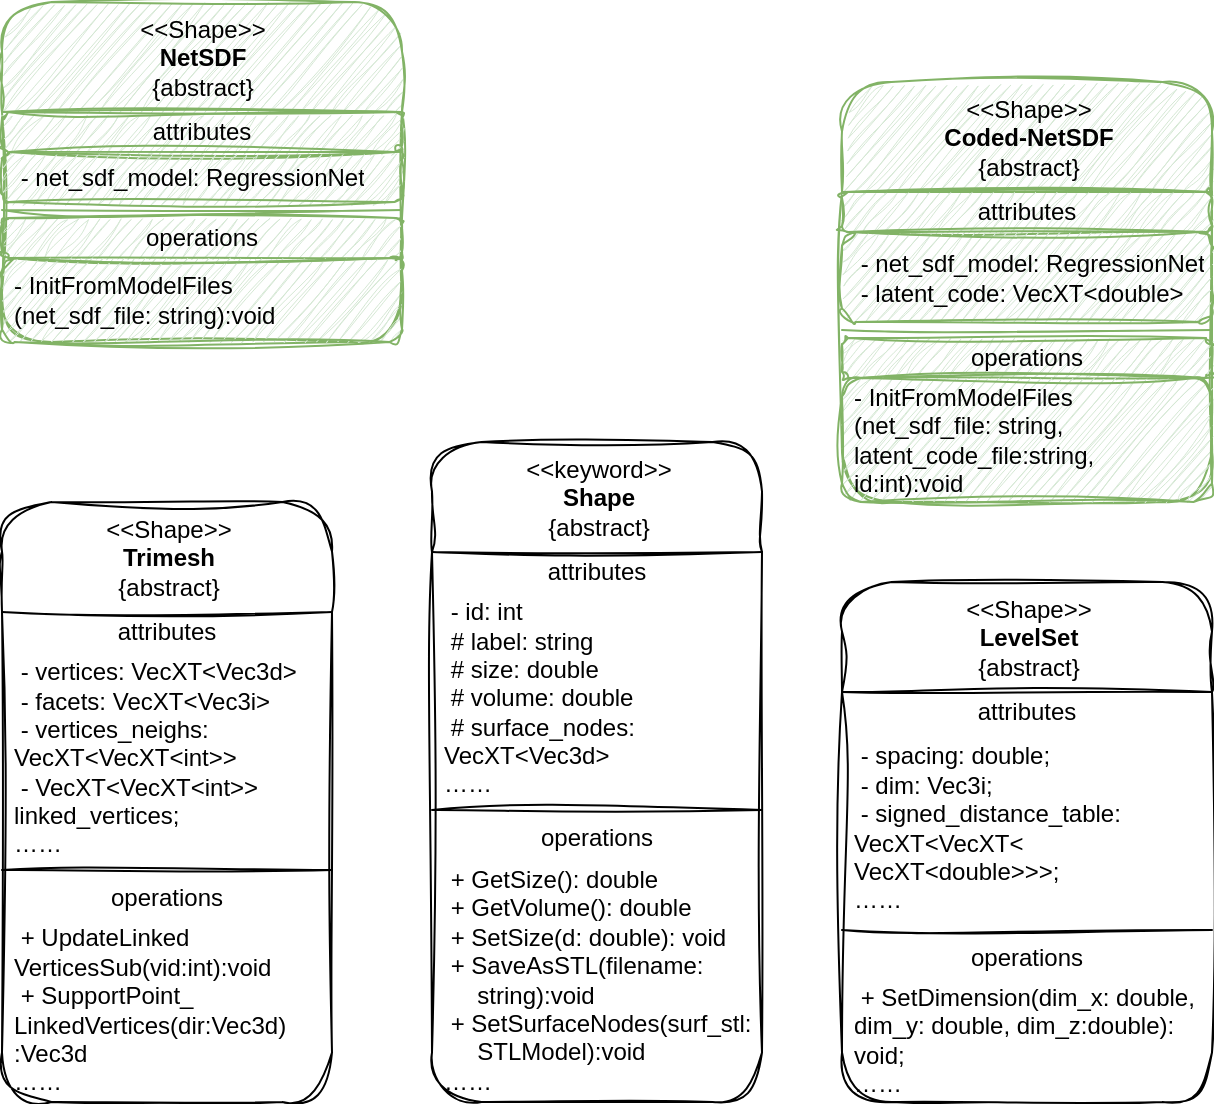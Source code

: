 <mxfile>
    <diagram id="MhPVP1q_R47ChzxiW-hq" name="Page-1">
        <mxGraphModel dx="992" dy="598" grid="1" gridSize="10" guides="1" tooltips="1" connect="1" arrows="1" fold="1" page="1" pageScale="1" pageWidth="850" pageHeight="1100" math="0" shadow="0">
            <root>
                <mxCell id="0"/>
                <mxCell id="1" parent="0"/>
                <mxCell id="8" value="&amp;lt;&amp;lt;keyword&amp;gt;&amp;gt;&lt;br&gt;&lt;span style=&quot;font-weight: 700;&quot;&gt;Shape&lt;/span&gt;&lt;br&gt;{abstract}" style="swimlane;fontStyle=0;align=center;verticalAlign=top;childLayout=stackLayout;horizontal=1;startSize=55;horizontalStack=0;resizeParent=1;resizeParentMax=0;resizeLast=0;collapsible=0;marginBottom=0;html=1;rounded=1;sketch=1;curveFitting=1;jiggle=2;" parent="1" vertex="1">
                    <mxGeometry x="315" y="420" width="165" height="330" as="geometry"/>
                </mxCell>
                <mxCell id="9" value="attributes" style="text;html=1;strokeColor=none;fillColor=none;align=center;verticalAlign=middle;spacingLeft=4;spacingRight=4;overflow=hidden;rotatable=0;points=[[0,0.5],[1,0.5]];portConstraint=eastwest;rounded=1;sketch=1;curveFitting=1;jiggle=2;" parent="8" vertex="1">
                    <mxGeometry y="55" width="165" height="20" as="geometry"/>
                </mxCell>
                <mxCell id="10" value="&amp;nbsp;- id: int&lt;br style=&quot;border-color: var(--border-color); padding: 0px; margin: 0px;&quot;&gt;&amp;nbsp;# label: string&lt;br style=&quot;border-color: var(--border-color); padding: 0px; margin: 0px;&quot;&gt;&amp;nbsp;# size:&amp;nbsp;double&lt;br style=&quot;border-color: var(--border-color); padding: 0px; margin: 0px;&quot;&gt;&amp;nbsp;# volume: double&lt;br style=&quot;border-color: var(--border-color); padding: 0px; margin: 0px;&quot;&gt;&amp;nbsp;# surface_nodes:&lt;br style=&quot;border-color: var(--border-color); padding: 0px; margin: 0px;&quot;&gt;VecXT&amp;lt;Vec3d&amp;gt;&lt;br style=&quot;border-color: var(--border-color); padding: 0px; margin: 0px;&quot;&gt;……" style="text;html=1;strokeColor=none;fillColor=none;align=left;verticalAlign=middle;spacingLeft=4;spacingRight=4;overflow=hidden;rotatable=0;points=[[0,0.5],[1,0.5]];portConstraint=eastwest;rounded=1;sketch=1;curveFitting=1;jiggle=2;" parent="8" vertex="1">
                    <mxGeometry y="75" width="165" height="105" as="geometry"/>
                </mxCell>
                <mxCell id="13" value="" style="line;strokeWidth=1;fillColor=none;align=left;verticalAlign=middle;spacingTop=-1;spacingLeft=3;spacingRight=3;rotatable=0;labelPosition=right;points=[];portConstraint=eastwest;rounded=1;sketch=1;curveFitting=1;jiggle=2;" parent="8" vertex="1">
                    <mxGeometry y="180" width="165" height="8" as="geometry"/>
                </mxCell>
                <mxCell id="14" value="operations" style="text;html=1;strokeColor=none;fillColor=none;align=center;verticalAlign=middle;spacingLeft=4;spacingRight=4;overflow=hidden;rotatable=0;points=[[0,0.5],[1,0.5]];portConstraint=eastwest;rounded=1;sketch=1;curveFitting=1;jiggle=2;" parent="8" vertex="1">
                    <mxGeometry y="188" width="165" height="20" as="geometry"/>
                </mxCell>
                <mxCell id="15" value="&amp;nbsp;+ GetSize(): double&lt;br style=&quot;border-color: var(--border-color); padding: 0px; margin: 0px;&quot;&gt;&amp;nbsp;+ GetVolume(): double&lt;br style=&quot;border-color: var(--border-color); padding: 0px; margin: 0px;&quot;&gt;&amp;nbsp;+ SetSize(d: double): void&lt;br style=&quot;border-color: var(--border-color); padding: 0px; margin: 0px;&quot;&gt;&amp;nbsp;+ SaveAsSTL(filename:&lt;br style=&quot;border-color: var(--border-color); padding: 0px; margin: 0px;&quot;&gt;&amp;nbsp; &amp;nbsp; &amp;nbsp;string):void&lt;br style=&quot;border-color: var(--border-color); padding: 0px; margin: 0px;&quot;&gt;&amp;nbsp;+ SetSurfaceNodes(surf_stl:&lt;br style=&quot;border-color: var(--border-color); padding: 0px; margin: 0px;&quot;&gt;&amp;nbsp; &amp;nbsp; &amp;nbsp;STLModel):void&lt;br style=&quot;border-color: var(--border-color); padding: 0px; margin: 0px;&quot;&gt;……" style="text;html=1;strokeColor=none;fillColor=none;align=left;verticalAlign=middle;spacingLeft=4;spacingRight=4;overflow=hidden;rotatable=0;points=[[0,0.5],[1,0.5]];portConstraint=eastwest;rounded=1;sketch=1;curveFitting=1;jiggle=2;" parent="8" vertex="1">
                    <mxGeometry y="208" width="165" height="122" as="geometry"/>
                </mxCell>
                <mxCell id="49" value="&amp;lt;&amp;lt;Shape&amp;gt;&amp;gt;&lt;br&gt;&lt;b&gt;Trimesh&lt;/b&gt;&lt;br&gt;{abstract}" style="swimlane;fontStyle=0;align=center;verticalAlign=top;childLayout=stackLayout;horizontal=1;startSize=55;horizontalStack=0;resizeParent=1;resizeParentMax=0;resizeLast=0;collapsible=0;marginBottom=0;html=1;rounded=1;sketch=1;curveFitting=1;jiggle=2;" parent="1" vertex="1">
                    <mxGeometry x="100" y="450" width="165" height="300" as="geometry"/>
                </mxCell>
                <mxCell id="50" value="attributes" style="text;html=1;strokeColor=none;fillColor=none;align=center;verticalAlign=middle;spacingLeft=4;spacingRight=4;overflow=hidden;rotatable=0;points=[[0,0.5],[1,0.5]];portConstraint=eastwest;rounded=1;sketch=1;curveFitting=1;jiggle=2;" parent="49" vertex="1">
                    <mxGeometry y="55" width="165" height="20" as="geometry"/>
                </mxCell>
                <mxCell id="51" value="&amp;nbsp;- vertices: VecXT&amp;lt;Vec3d&amp;gt;&lt;br style=&quot;border-color: var(--border-color); padding: 0px; margin: 0px;&quot;&gt;&amp;nbsp;- facets: VecXT&amp;lt;Vec3i&amp;gt;&lt;br style=&quot;border-color: var(--border-color); padding: 0px; margin: 0px;&quot;&gt;&amp;nbsp;- vertices_neighs:&lt;br style=&quot;border-color: var(--border-color); padding: 0px; margin: 0px;&quot;&gt;VecXT&amp;lt;VecXT&amp;lt;int&amp;gt;&amp;gt;&lt;br style=&quot;border-color: var(--border-color); padding: 0px; margin: 0px;&quot;&gt;&amp;nbsp;- VecXT&amp;lt;VecXT&amp;lt;int&amp;gt;&amp;gt;&lt;br style=&quot;border-color: var(--border-color); padding: 0px; margin: 0px;&quot;&gt;linked_vertices;&lt;br style=&quot;border-color: var(--border-color); padding: 0px; margin: 0px;&quot;&gt;……" style="text;html=1;strokeColor=none;fillColor=none;align=left;verticalAlign=middle;spacingLeft=4;spacingRight=4;overflow=hidden;rotatable=0;points=[[0,0.5],[1,0.5]];portConstraint=eastwest;rounded=1;sketch=1;curveFitting=1;jiggle=2;" parent="49" vertex="1">
                    <mxGeometry y="75" width="165" height="105" as="geometry"/>
                </mxCell>
                <mxCell id="52" value="" style="line;strokeWidth=1;fillColor=none;align=left;verticalAlign=middle;spacingTop=-1;spacingLeft=3;spacingRight=3;rotatable=0;labelPosition=right;points=[];portConstraint=eastwest;rounded=1;sketch=1;curveFitting=1;jiggle=2;" parent="49" vertex="1">
                    <mxGeometry y="180" width="165" height="8" as="geometry"/>
                </mxCell>
                <mxCell id="53" value="operations" style="text;html=1;strokeColor=none;fillColor=none;align=center;verticalAlign=middle;spacingLeft=4;spacingRight=4;overflow=hidden;rotatable=0;points=[[0,0.5],[1,0.5]];portConstraint=eastwest;rounded=1;sketch=1;curveFitting=1;jiggle=2;" parent="49" vertex="1">
                    <mxGeometry y="188" width="165" height="20" as="geometry"/>
                </mxCell>
                <mxCell id="54" value="&amp;nbsp;+ UpdateLinked&lt;br style=&quot;border-color: var(--border-color); padding: 0px; margin: 0px;&quot;&gt;VerticesSub(vid:int):void&lt;br style=&quot;border-color: var(--border-color); padding: 0px; margin: 0px;&quot;&gt;&amp;nbsp;+ SupportPoint_&lt;br style=&quot;border-color: var(--border-color); padding: 0px; margin: 0px;&quot;&gt;LinkedVertices(dir:Vec3d)&lt;br style=&quot;border-color: var(--border-color); padding: 0px; margin: 0px;&quot;&gt;:Vec3d&lt;br style=&quot;border-color: var(--border-color); padding: 0px; margin: 0px;&quot;&gt;……" style="text;html=1;strokeColor=none;fillColor=none;align=left;verticalAlign=middle;spacingLeft=4;spacingRight=4;overflow=hidden;rotatable=0;points=[[0,0.5],[1,0.5]];portConstraint=eastwest;rounded=1;sketch=1;curveFitting=1;jiggle=2;" parent="49" vertex="1">
                    <mxGeometry y="208" width="165" height="92" as="geometry"/>
                </mxCell>
                <mxCell id="55" value="&amp;lt;&amp;lt;Shape&amp;gt;&amp;gt;&lt;br&gt;&lt;span style=&quot;font-weight: 700;&quot;&gt;LevelSet&lt;/span&gt;&lt;br&gt;{abstract}" style="swimlane;fontStyle=0;align=center;verticalAlign=top;childLayout=stackLayout;horizontal=1;startSize=55;horizontalStack=0;resizeParent=1;resizeParentMax=0;resizeLast=0;collapsible=0;marginBottom=0;html=1;rounded=1;sketch=1;curveFitting=1;jiggle=2;" parent="1" vertex="1">
                    <mxGeometry x="520" y="490" width="185" height="260" as="geometry"/>
                </mxCell>
                <mxCell id="56" value="attributes" style="text;html=1;strokeColor=none;fillColor=none;align=center;verticalAlign=middle;spacingLeft=4;spacingRight=4;overflow=hidden;rotatable=0;points=[[0,0.5],[1,0.5]];portConstraint=eastwest;rounded=1;sketch=1;curveFitting=1;jiggle=2;" parent="55" vertex="1">
                    <mxGeometry y="55" width="185" height="20" as="geometry"/>
                </mxCell>
                <mxCell id="57" value="&amp;nbsp;-&amp;nbsp;spacing: double;&lt;br style=&quot;border-color: var(--border-color); padding: 0px; margin: 0px;&quot;&gt;&amp;nbsp;- dim: Vec3i;&lt;br style=&quot;border-color: var(--border-color); padding: 0px; margin: 0px;&quot;&gt;&amp;nbsp;-&amp;nbsp;signed_distance_table:&lt;br style=&quot;border-color: var(--border-color); padding: 0px; margin: 0px;&quot;&gt;VecXT&amp;lt;VecXT&amp;lt;&lt;br style=&quot;border-color: var(--border-color); padding: 0px; margin: 0px;&quot;&gt;VecXT&amp;lt;double&amp;gt;&amp;gt;&amp;gt;;&lt;br style=&quot;border-color: var(--border-color); padding: 0px; margin: 0px;&quot;&gt;……" style="text;html=1;strokeColor=none;fillColor=none;align=left;verticalAlign=middle;spacingLeft=4;spacingRight=4;overflow=hidden;rotatable=0;points=[[0,0.5],[1,0.5]];portConstraint=eastwest;rounded=1;sketch=1;curveFitting=1;jiggle=2;" parent="55" vertex="1">
                    <mxGeometry y="75" width="185" height="95" as="geometry"/>
                </mxCell>
                <mxCell id="58" value="" style="line;strokeWidth=1;fillColor=none;align=left;verticalAlign=middle;spacingTop=-1;spacingLeft=3;spacingRight=3;rotatable=0;labelPosition=right;points=[];portConstraint=eastwest;rounded=1;sketch=1;curveFitting=1;jiggle=2;" parent="55" vertex="1">
                    <mxGeometry y="170" width="185" height="8" as="geometry"/>
                </mxCell>
                <mxCell id="59" value="operations" style="text;html=1;strokeColor=none;fillColor=none;align=center;verticalAlign=middle;spacingLeft=4;spacingRight=4;overflow=hidden;rotatable=0;points=[[0,0.5],[1,0.5]];portConstraint=eastwest;rounded=1;sketch=1;curveFitting=1;jiggle=2;" parent="55" vertex="1">
                    <mxGeometry y="178" width="185" height="20" as="geometry"/>
                </mxCell>
                <mxCell id="60" value="&amp;nbsp;+ SetDimension(dim_x: double,&lt;br style=&quot;border-color: var(--border-color); padding: 0px; margin: 0px;&quot;&gt;dim_y: double, dim_z:double):&lt;br style=&quot;border-color: var(--border-color); padding: 0px; margin: 0px;&quot;&gt;void;&lt;br style=&quot;border-color: var(--border-color); padding: 0px; margin: 0px;&quot;&gt;……" style="text;html=1;strokeColor=none;fillColor=none;align=left;verticalAlign=middle;spacingLeft=4;spacingRight=4;overflow=hidden;rotatable=0;points=[[0,0.5],[1,0.5]];portConstraint=eastwest;rounded=1;sketch=1;curveFitting=1;jiggle=2;" parent="55" vertex="1">
                    <mxGeometry y="198" width="185" height="62" as="geometry"/>
                </mxCell>
                <mxCell id="61" value="&amp;lt;&amp;lt;Shape&amp;gt;&amp;gt;&lt;br&gt;&lt;span style=&quot;font-weight: 700;&quot;&gt;Coded-NetSDF&lt;/span&gt;&lt;br&gt;{abstract}" style="swimlane;fontStyle=0;align=center;verticalAlign=top;childLayout=stackLayout;horizontal=1;startSize=55;horizontalStack=0;resizeParent=1;resizeParentMax=0;resizeLast=0;collapsible=0;marginBottom=0;html=1;fillColor=#d5e8d4;strokeColor=#82b366;rounded=1;sketch=1;curveFitting=1;jiggle=2;" parent="1" vertex="1">
                    <mxGeometry x="520" y="240" width="185" height="210" as="geometry"/>
                </mxCell>
                <mxCell id="62" value="attributes" style="text;html=1;strokeColor=#82b366;fillColor=#d5e8d4;align=center;verticalAlign=middle;spacingLeft=4;spacingRight=4;overflow=hidden;rotatable=0;points=[[0,0.5],[1,0.5]];portConstraint=eastwest;rounded=1;sketch=1;curveFitting=1;jiggle=2;" parent="61" vertex="1">
                    <mxGeometry y="55" width="185" height="20" as="geometry"/>
                </mxCell>
                <mxCell id="63" value="&amp;nbsp;- net_sdf_model:&amp;nbsp;RegressionNet&lt;br style=&quot;border-color: var(--border-color); padding: 0px; margin: 0px;&quot;&gt;&amp;nbsp;- latent_code: VecXT&amp;lt;double&amp;gt;&amp;nbsp;" style="text;html=1;strokeColor=#82b366;fillColor=#d5e8d4;align=left;verticalAlign=middle;spacingLeft=4;spacingRight=4;overflow=hidden;rotatable=0;points=[[0,0.5],[1,0.5]];portConstraint=eastwest;rounded=1;sketch=1;curveFitting=1;jiggle=2;" parent="61" vertex="1">
                    <mxGeometry y="75" width="185" height="45" as="geometry"/>
                </mxCell>
                <mxCell id="64" value="" style="line;strokeWidth=1;fillColor=#d5e8d4;align=left;verticalAlign=middle;spacingTop=-1;spacingLeft=3;spacingRight=3;rotatable=0;labelPosition=right;points=[];portConstraint=eastwest;strokeColor=#82b366;rounded=1;sketch=1;curveFitting=1;jiggle=2;" parent="61" vertex="1">
                    <mxGeometry y="120" width="185" height="8" as="geometry"/>
                </mxCell>
                <mxCell id="65" value="operations" style="text;html=1;strokeColor=#82b366;fillColor=#d5e8d4;align=center;verticalAlign=middle;spacingLeft=4;spacingRight=4;overflow=hidden;rotatable=0;points=[[0,0.5],[1,0.5]];portConstraint=eastwest;rounded=1;sketch=1;curveFitting=1;jiggle=2;" parent="61" vertex="1">
                    <mxGeometry y="128" width="185" height="20" as="geometry"/>
                </mxCell>
                <mxCell id="66" value="- InitFromModelFiles&lt;br style=&quot;border-color: var(--border-color); padding: 0px; margin: 0px;&quot;&gt;(net_sdf_file: string,&lt;br style=&quot;border-color: var(--border-color); padding: 0px; margin: 0px;&quot;&gt;latent_code_file:string,&lt;br style=&quot;border-color: var(--border-color); padding: 0px; margin: 0px;&quot;&gt;id:int):void" style="text;html=1;strokeColor=#82b366;fillColor=#d5e8d4;align=left;verticalAlign=middle;spacingLeft=4;spacingRight=4;overflow=hidden;rotatable=0;points=[[0,0.5],[1,0.5]];portConstraint=eastwest;rounded=1;sketch=1;curveFitting=1;jiggle=2;" parent="61" vertex="1">
                    <mxGeometry y="148" width="185" height="62" as="geometry"/>
                </mxCell>
                <mxCell id="67" value="&amp;lt;&amp;lt;Shape&amp;gt;&amp;gt;&lt;br&gt;&lt;span style=&quot;font-weight: 700;&quot;&gt;NetSDF&lt;/span&gt;&lt;br&gt;{abstract}" style="swimlane;fontStyle=0;align=center;verticalAlign=top;childLayout=stackLayout;horizontal=1;startSize=55;horizontalStack=0;resizeParent=1;resizeParentMax=0;resizeLast=0;collapsible=0;marginBottom=0;html=1;fillColor=#d5e8d4;strokeColor=#82b366;rounded=1;sketch=1;curveFitting=1;jiggle=2;" parent="1" vertex="1">
                    <mxGeometry x="100" y="200" width="200" height="170" as="geometry"/>
                </mxCell>
                <mxCell id="68" value="attributes" style="text;html=1;strokeColor=#82b366;fillColor=#d5e8d4;align=center;verticalAlign=middle;spacingLeft=4;spacingRight=4;overflow=hidden;rotatable=0;points=[[0,0.5],[1,0.5]];portConstraint=eastwest;rounded=1;sketch=1;curveFitting=1;jiggle=2;" parent="67" vertex="1">
                    <mxGeometry y="55" width="200" height="20" as="geometry"/>
                </mxCell>
                <mxCell id="69" value="&amp;nbsp;- net_sdf_model:&amp;nbsp;RegressionNet" style="text;html=1;strokeColor=#82b366;fillColor=#d5e8d4;align=left;verticalAlign=middle;spacingLeft=4;spacingRight=4;overflow=hidden;rotatable=0;points=[[0,0.5],[1,0.5]];portConstraint=eastwest;rounded=1;sketch=1;curveFitting=1;jiggle=2;" parent="67" vertex="1">
                    <mxGeometry y="75" width="200" height="25" as="geometry"/>
                </mxCell>
                <mxCell id="70" value="" style="line;strokeWidth=1;fillColor=#d5e8d4;align=left;verticalAlign=middle;spacingTop=-1;spacingLeft=3;spacingRight=3;rotatable=0;labelPosition=right;points=[];portConstraint=eastwest;strokeColor=#82b366;rounded=1;sketch=1;curveFitting=1;jiggle=2;" parent="67" vertex="1">
                    <mxGeometry y="100" width="200" height="8" as="geometry"/>
                </mxCell>
                <mxCell id="71" value="operations" style="text;html=1;strokeColor=#82b366;fillColor=#d5e8d4;align=center;verticalAlign=middle;spacingLeft=4;spacingRight=4;overflow=hidden;rotatable=0;points=[[0,0.5],[1,0.5]];portConstraint=eastwest;rounded=1;sketch=1;curveFitting=1;jiggle=2;" parent="67" vertex="1">
                    <mxGeometry y="108" width="200" height="20" as="geometry"/>
                </mxCell>
                <mxCell id="72" value="- InitFromModelFiles&lt;br style=&quot;border-color: var(--border-color); padding: 0px; margin: 0px;&quot;&gt;(net_sdf_file: string):void" style="text;html=1;strokeColor=#82b366;fillColor=#d5e8d4;align=left;verticalAlign=middle;spacingLeft=4;spacingRight=4;overflow=hidden;rotatable=0;points=[[0,0.5],[1,0.5]];portConstraint=eastwest;rounded=1;sketch=1;curveFitting=1;jiggle=2;" parent="67" vertex="1">
                    <mxGeometry y="128" width="200" height="42" as="geometry"/>
                </mxCell>
            </root>
        </mxGraphModel>
    </diagram>
</mxfile>